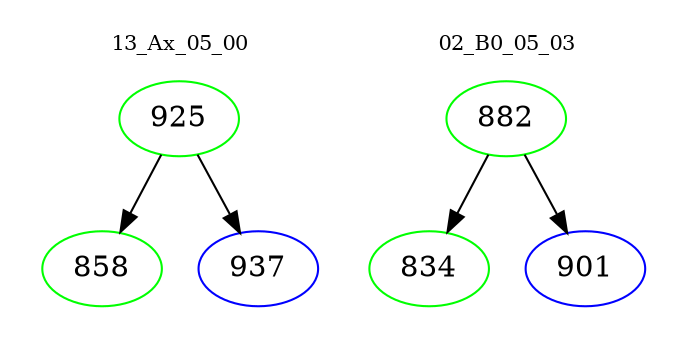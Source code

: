 digraph{
subgraph cluster_0 {
color = white
label = "13_Ax_05_00";
fontsize=10;
T0_925 [label="925", color="green"]
T0_925 -> T0_858 [color="black"]
T0_858 [label="858", color="green"]
T0_925 -> T0_937 [color="black"]
T0_937 [label="937", color="blue"]
}
subgraph cluster_1 {
color = white
label = "02_B0_05_03";
fontsize=10;
T1_882 [label="882", color="green"]
T1_882 -> T1_834 [color="black"]
T1_834 [label="834", color="green"]
T1_882 -> T1_901 [color="black"]
T1_901 [label="901", color="blue"]
}
}
